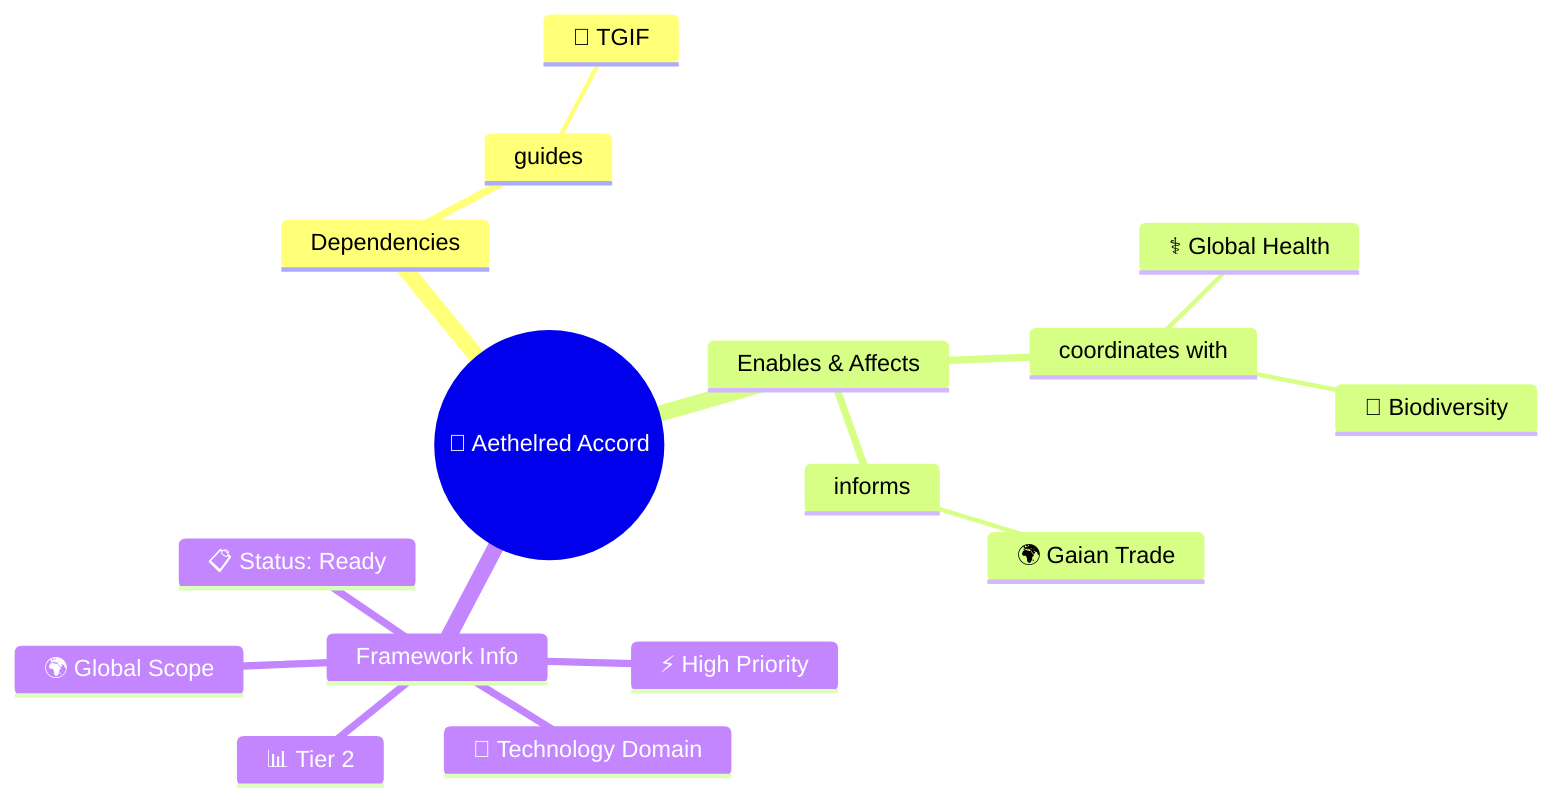 mindmap
  root(("🧬 Aethelred Accord"))
    Dependencies
      guides
        🤖 TGIF
    Enables & Affects
      coordinates with
        ⚕️ Global Health
        🦅 Biodiversity
      informs
        🌍 Gaian Trade
    Framework Info
      📊 Tier 2
      🎯 Technology Domain
      🌍 Global Scope
      ⚡ High Priority
      📋 Status: Ready